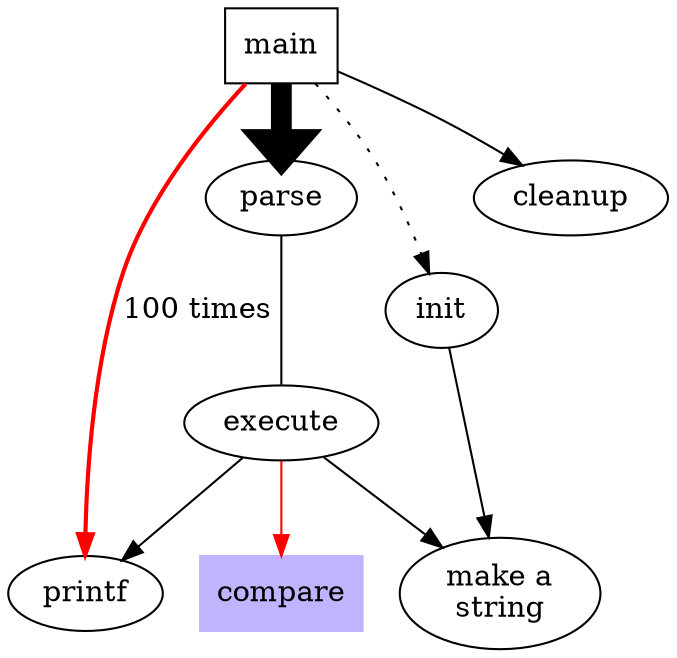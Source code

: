 digraph G {
size = "8,8";
main [shape=box];
main -> parse [weight=8, penwidth=10];
parse -> execute [arrowhead=none];
main -> init [style=dotted];
main -> cleanup;
execute -> { make_string; printf}
init -> make_string;
edge [color=red];
main -> printf [style=bold,label="100 times"];
make_string [label="make a\nstring"];
node [shape=box,style=filled,color=".7 .3 1.0"];
execute -> compare;

}
